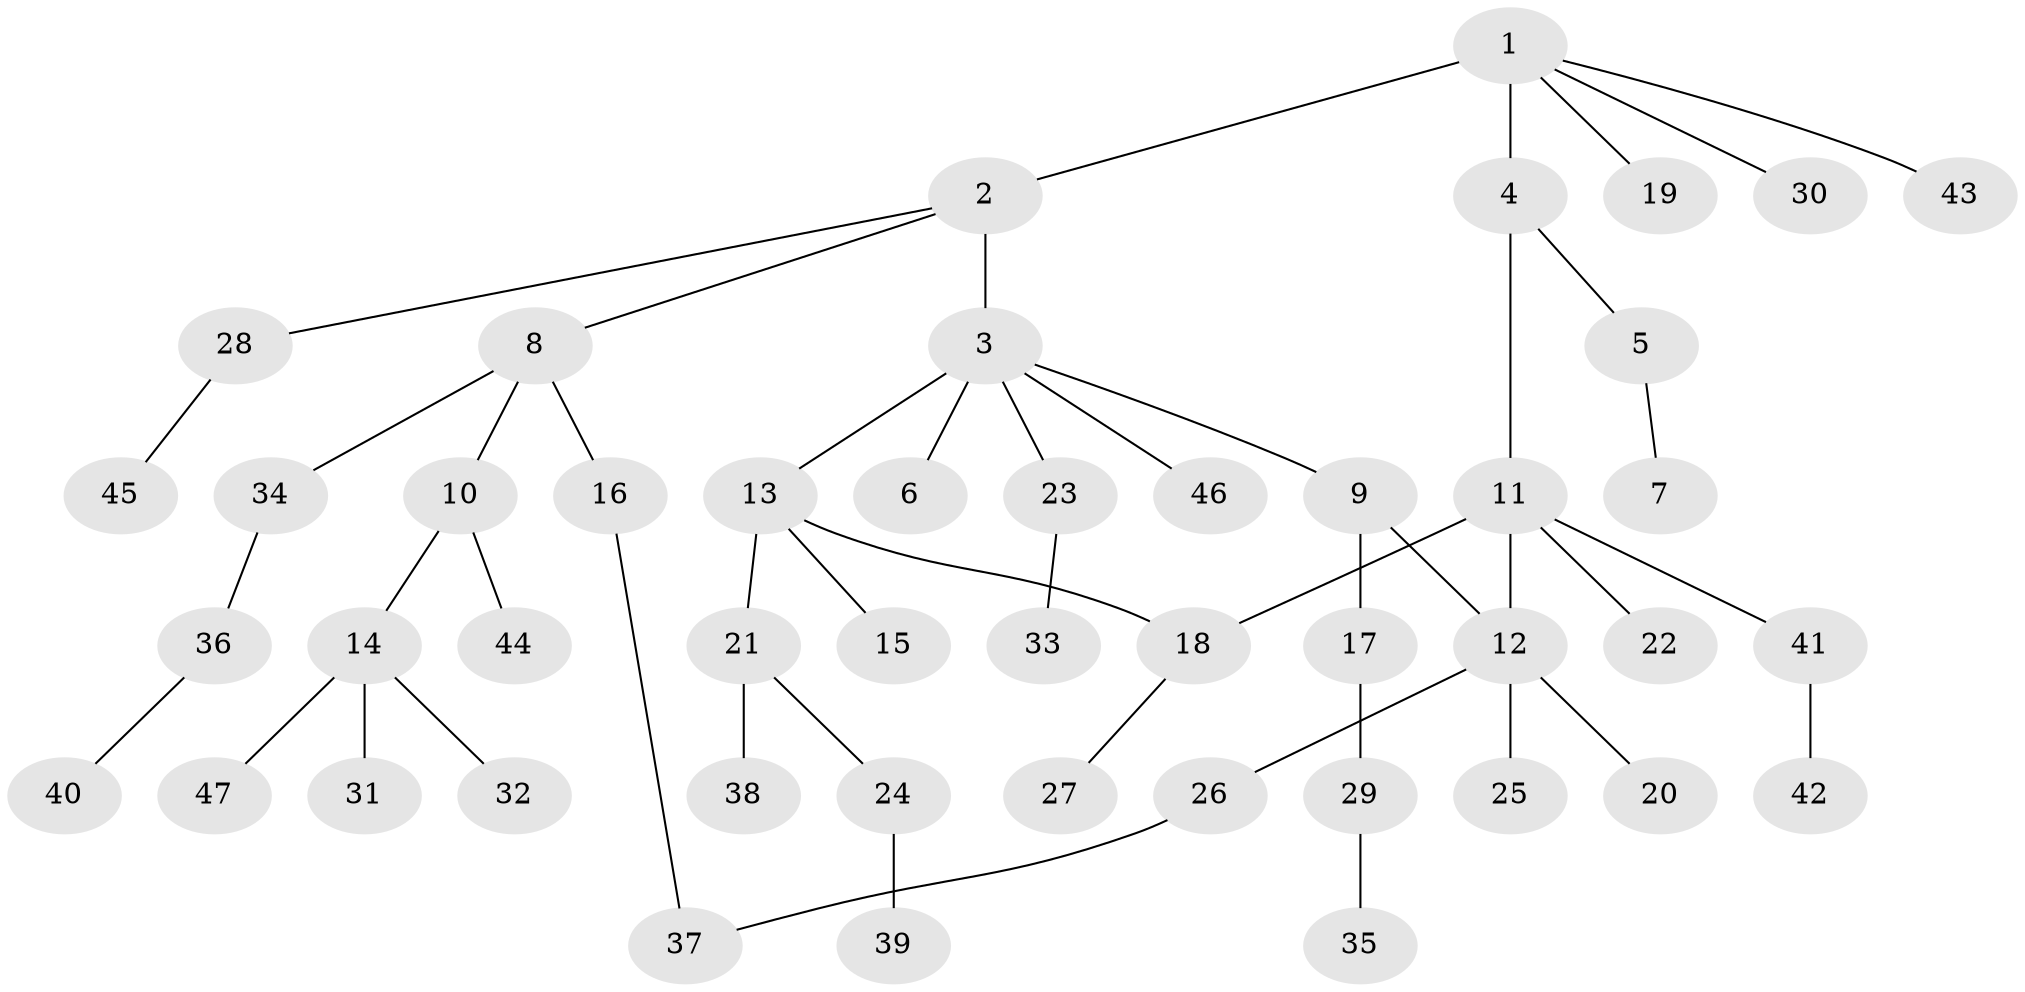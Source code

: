 // original degree distribution, {3: 0.10752688172043011, 6: 0.03225806451612903, 2: 0.2903225806451613, 5: 0.010752688172043012, 4: 0.08602150537634409, 8: 0.010752688172043012, 1: 0.46236559139784944}
// Generated by graph-tools (version 1.1) at 2025/34/03/09/25 02:34:31]
// undirected, 47 vertices, 49 edges
graph export_dot {
graph [start="1"]
  node [color=gray90,style=filled];
  1;
  2;
  3;
  4;
  5;
  6;
  7;
  8;
  9;
  10;
  11;
  12;
  13;
  14;
  15;
  16;
  17;
  18;
  19;
  20;
  21;
  22;
  23;
  24;
  25;
  26;
  27;
  28;
  29;
  30;
  31;
  32;
  33;
  34;
  35;
  36;
  37;
  38;
  39;
  40;
  41;
  42;
  43;
  44;
  45;
  46;
  47;
  1 -- 2 [weight=1.0];
  1 -- 4 [weight=3.0];
  1 -- 19 [weight=1.0];
  1 -- 30 [weight=1.0];
  1 -- 43 [weight=1.0];
  2 -- 3 [weight=2.0];
  2 -- 8 [weight=1.0];
  2 -- 28 [weight=1.0];
  3 -- 6 [weight=1.0];
  3 -- 9 [weight=1.0];
  3 -- 13 [weight=1.0];
  3 -- 23 [weight=1.0];
  3 -- 46 [weight=1.0];
  4 -- 5 [weight=1.0];
  4 -- 11 [weight=1.0];
  5 -- 7 [weight=1.0];
  8 -- 10 [weight=1.0];
  8 -- 16 [weight=1.0];
  8 -- 34 [weight=1.0];
  9 -- 12 [weight=1.0];
  9 -- 17 [weight=1.0];
  10 -- 14 [weight=1.0];
  10 -- 44 [weight=1.0];
  11 -- 12 [weight=3.0];
  11 -- 18 [weight=1.0];
  11 -- 22 [weight=1.0];
  11 -- 41 [weight=1.0];
  12 -- 20 [weight=1.0];
  12 -- 25 [weight=1.0];
  12 -- 26 [weight=1.0];
  13 -- 15 [weight=2.0];
  13 -- 18 [weight=1.0];
  13 -- 21 [weight=1.0];
  14 -- 31 [weight=1.0];
  14 -- 32 [weight=1.0];
  14 -- 47 [weight=1.0];
  16 -- 37 [weight=1.0];
  17 -- 29 [weight=2.0];
  18 -- 27 [weight=3.0];
  21 -- 24 [weight=1.0];
  21 -- 38 [weight=1.0];
  23 -- 33 [weight=2.0];
  24 -- 39 [weight=1.0];
  26 -- 37 [weight=1.0];
  28 -- 45 [weight=1.0];
  29 -- 35 [weight=1.0];
  34 -- 36 [weight=2.0];
  36 -- 40 [weight=1.0];
  41 -- 42 [weight=1.0];
}
